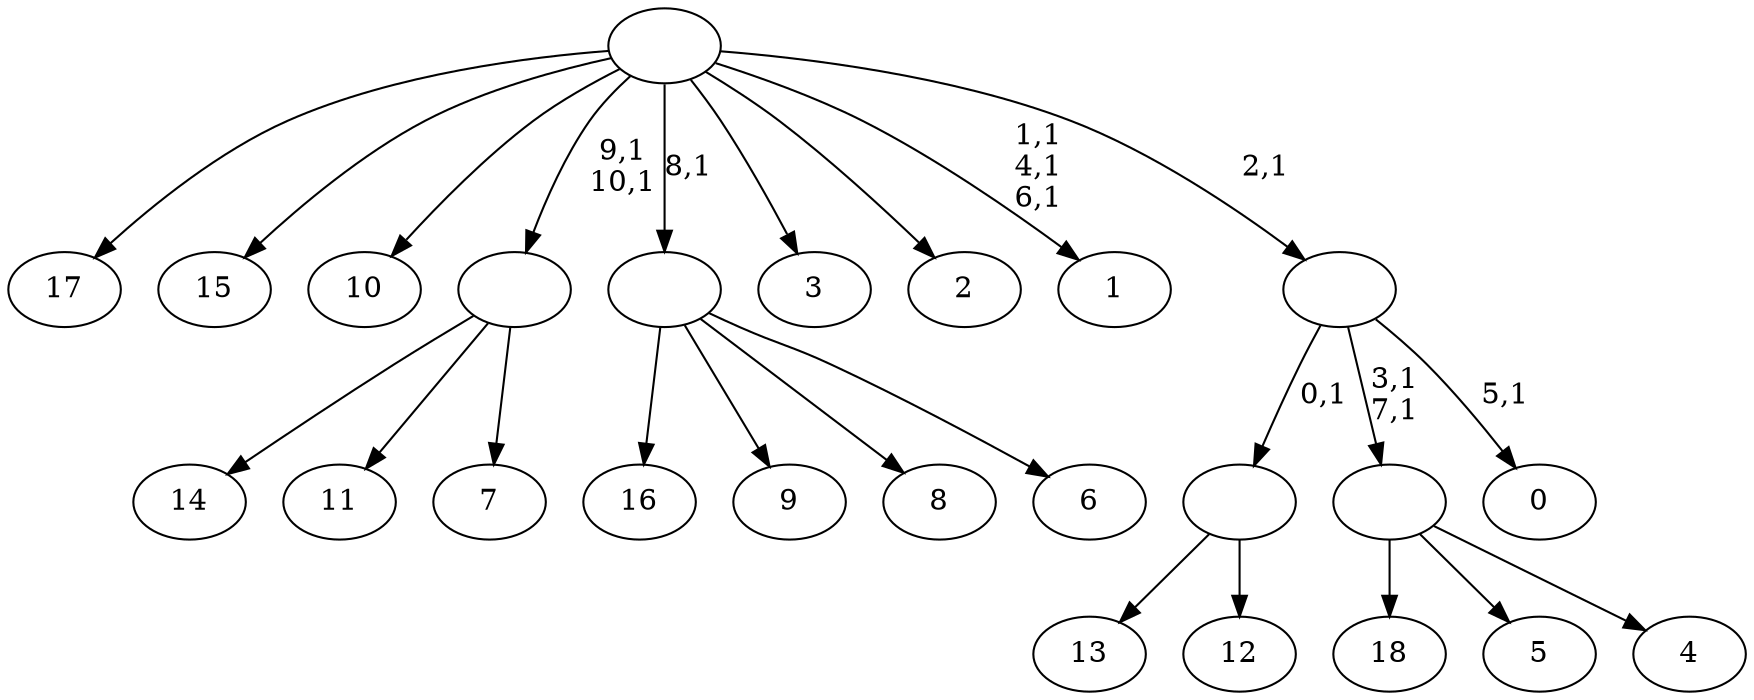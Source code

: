 digraph T {
	30 [label="18"]
	29 [label="17"]
	28 [label="16"]
	27 [label="15"]
	26 [label="14"]
	25 [label="13"]
	24 [label="12"]
	23 [label=""]
	22 [label="11"]
	21 [label="10"]
	20 [label="9"]
	19 [label="8"]
	18 [label="7"]
	17 [label=""]
	15 [label="6"]
	14 [label=""]
	13 [label="5"]
	12 [label="4"]
	11 [label=""]
	9 [label="3"]
	8 [label="2"]
	7 [label="1"]
	3 [label="0"]
	1 [label=""]
	0 [label=""]
	23 -> 25 [label=""]
	23 -> 24 [label=""]
	17 -> 26 [label=""]
	17 -> 22 [label=""]
	17 -> 18 [label=""]
	14 -> 28 [label=""]
	14 -> 20 [label=""]
	14 -> 19 [label=""]
	14 -> 15 [label=""]
	11 -> 30 [label=""]
	11 -> 13 [label=""]
	11 -> 12 [label=""]
	1 -> 3 [label="5,1"]
	1 -> 11 [label="3,1\n7,1"]
	1 -> 23 [label="0,1"]
	0 -> 7 [label="1,1\n4,1\n6,1"]
	0 -> 17 [label="9,1\n10,1"]
	0 -> 29 [label=""]
	0 -> 27 [label=""]
	0 -> 21 [label=""]
	0 -> 14 [label="8,1"]
	0 -> 9 [label=""]
	0 -> 8 [label=""]
	0 -> 1 [label="2,1"]
}
